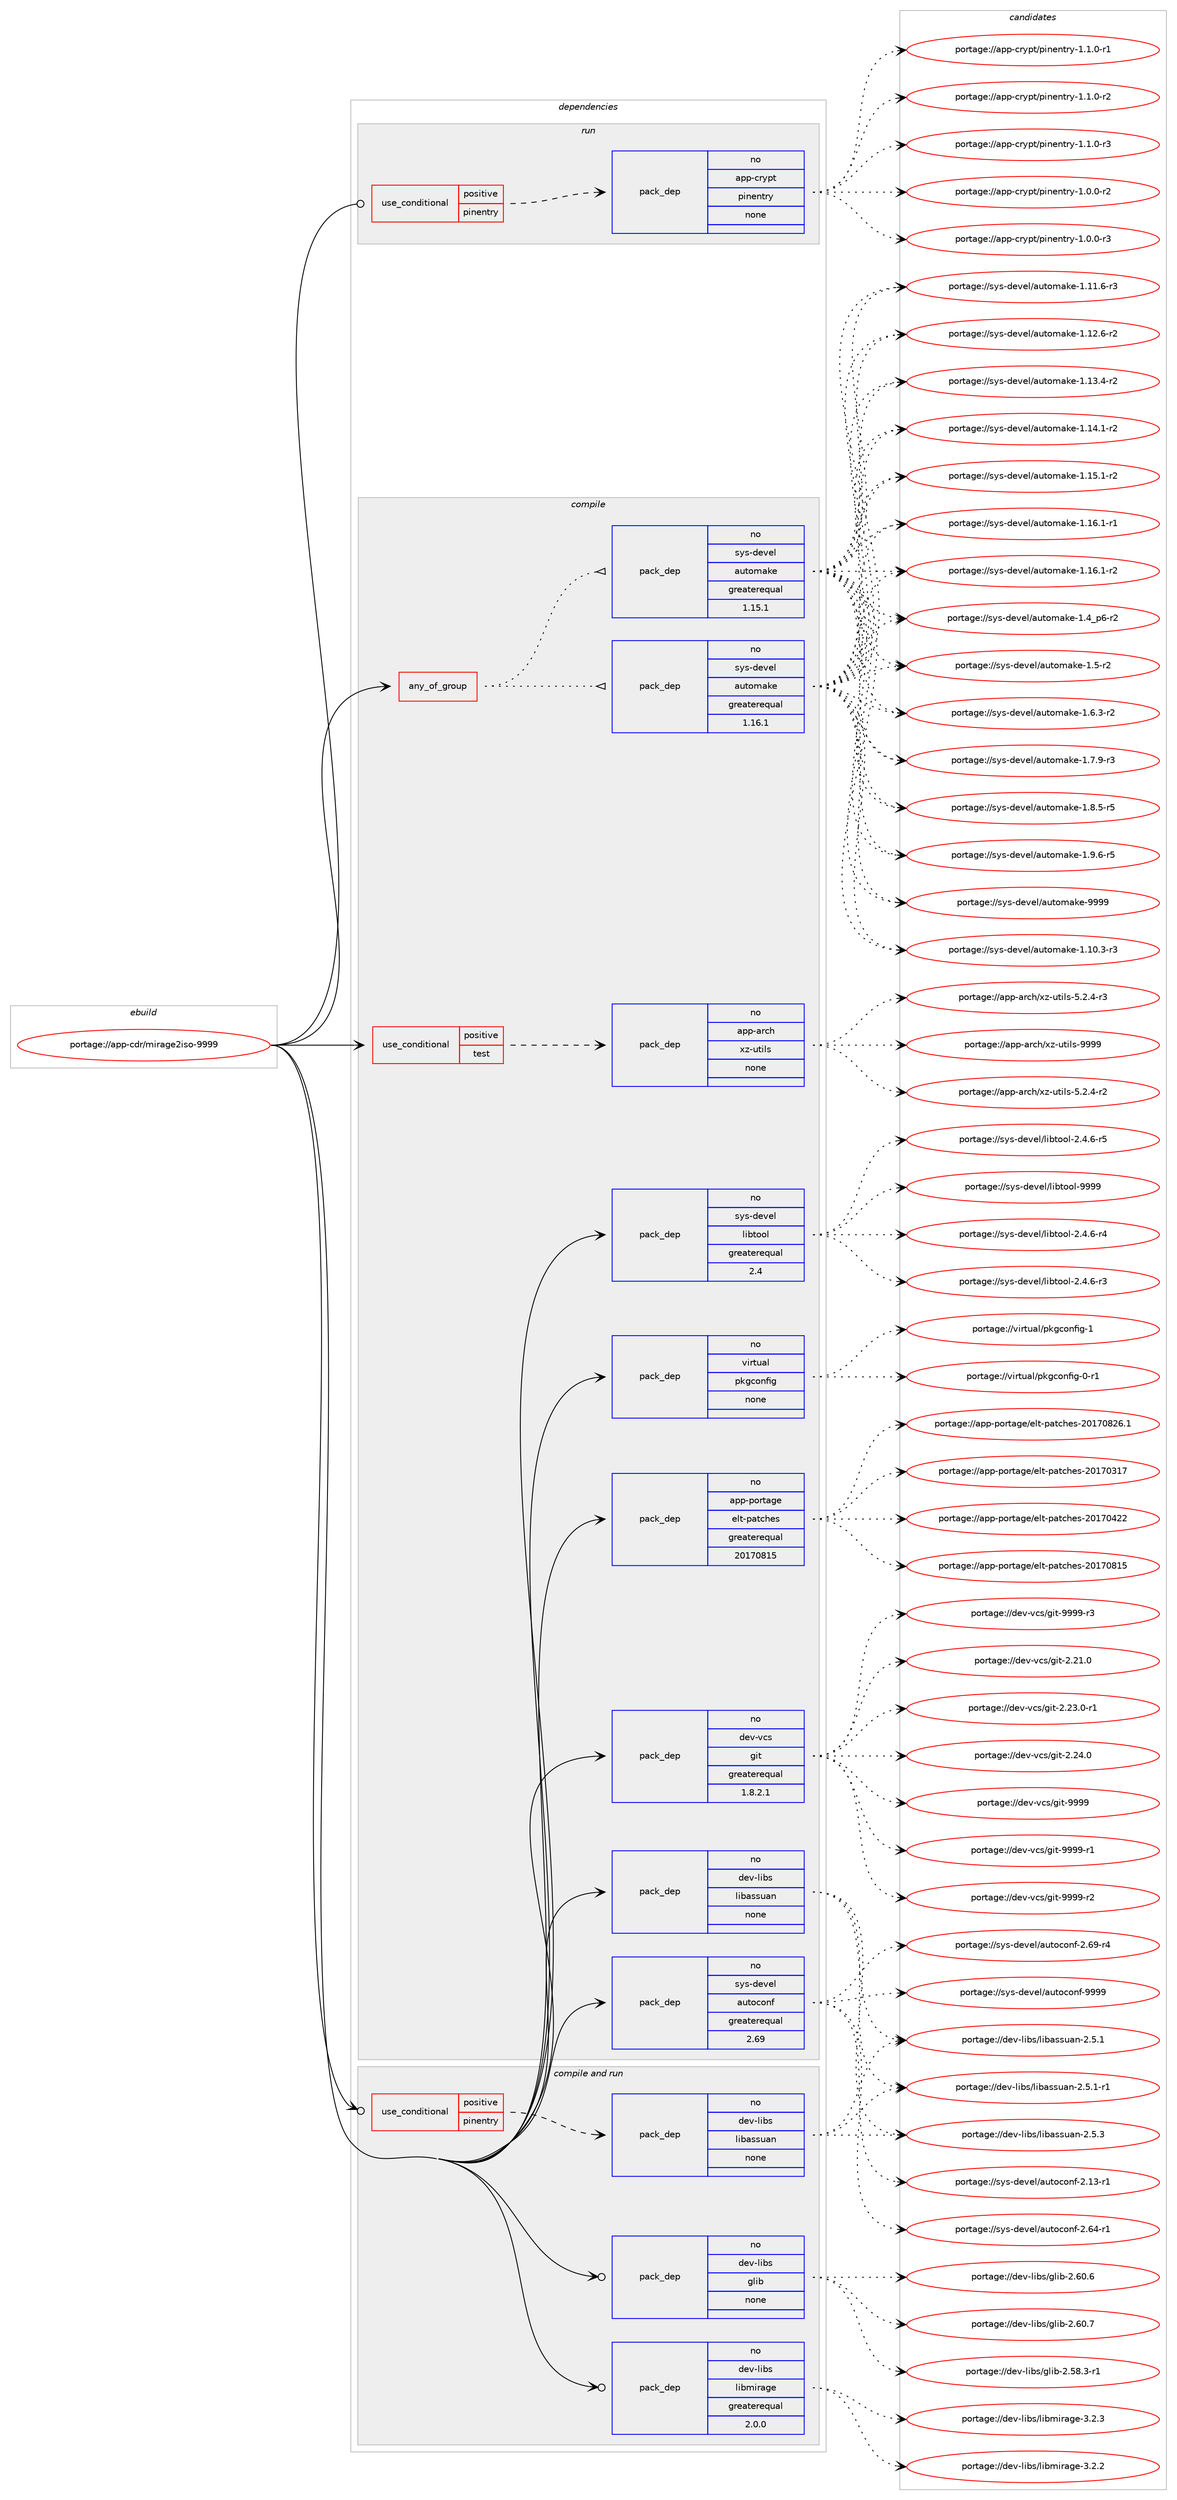 digraph prolog {

# *************
# Graph options
# *************

newrank=true;
concentrate=true;
compound=true;
graph [rankdir=LR,fontname=Helvetica,fontsize=10,ranksep=1.5];#, ranksep=2.5, nodesep=0.2];
edge  [arrowhead=vee];
node  [fontname=Helvetica,fontsize=10];

# **********
# The ebuild
# **********

subgraph cluster_leftcol {
color=gray;
rank=same;
label=<<i>ebuild</i>>;
id [label="portage://app-cdr/mirage2iso-9999", color=red, width=4, href="../app-cdr/mirage2iso-9999.svg"];
}

# ****************
# The dependencies
# ****************

subgraph cluster_midcol {
color=gray;
label=<<i>dependencies</i>>;
subgraph cluster_compile {
fillcolor="#eeeeee";
style=filled;
label=<<i>compile</i>>;
subgraph any192 {
dependency11692 [label=<<TABLE BORDER="0" CELLBORDER="1" CELLSPACING="0" CELLPADDING="4"><TR><TD CELLPADDING="10">any_of_group</TD></TR></TABLE>>, shape=none, color=red];subgraph pack8405 {
dependency11693 [label=<<TABLE BORDER="0" CELLBORDER="1" CELLSPACING="0" CELLPADDING="4" WIDTH="220"><TR><TD ROWSPAN="6" CELLPADDING="30">pack_dep</TD></TR><TR><TD WIDTH="110">no</TD></TR><TR><TD>sys-devel</TD></TR><TR><TD>automake</TD></TR><TR><TD>greaterequal</TD></TR><TR><TD>1.16.1</TD></TR></TABLE>>, shape=none, color=blue];
}
dependency11692:e -> dependency11693:w [weight=20,style="dotted",arrowhead="oinv"];
subgraph pack8406 {
dependency11694 [label=<<TABLE BORDER="0" CELLBORDER="1" CELLSPACING="0" CELLPADDING="4" WIDTH="220"><TR><TD ROWSPAN="6" CELLPADDING="30">pack_dep</TD></TR><TR><TD WIDTH="110">no</TD></TR><TR><TD>sys-devel</TD></TR><TR><TD>automake</TD></TR><TR><TD>greaterequal</TD></TR><TR><TD>1.15.1</TD></TR></TABLE>>, shape=none, color=blue];
}
dependency11692:e -> dependency11694:w [weight=20,style="dotted",arrowhead="oinv"];
}
id:e -> dependency11692:w [weight=20,style="solid",arrowhead="vee"];
subgraph cond3094 {
dependency11695 [label=<<TABLE BORDER="0" CELLBORDER="1" CELLSPACING="0" CELLPADDING="4"><TR><TD ROWSPAN="3" CELLPADDING="10">use_conditional</TD></TR><TR><TD>positive</TD></TR><TR><TD>test</TD></TR></TABLE>>, shape=none, color=red];
subgraph pack8407 {
dependency11696 [label=<<TABLE BORDER="0" CELLBORDER="1" CELLSPACING="0" CELLPADDING="4" WIDTH="220"><TR><TD ROWSPAN="6" CELLPADDING="30">pack_dep</TD></TR><TR><TD WIDTH="110">no</TD></TR><TR><TD>app-arch</TD></TR><TR><TD>xz-utils</TD></TR><TR><TD>none</TD></TR><TR><TD></TD></TR></TABLE>>, shape=none, color=blue];
}
dependency11695:e -> dependency11696:w [weight=20,style="dashed",arrowhead="vee"];
}
id:e -> dependency11695:w [weight=20,style="solid",arrowhead="vee"];
subgraph pack8408 {
dependency11697 [label=<<TABLE BORDER="0" CELLBORDER="1" CELLSPACING="0" CELLPADDING="4" WIDTH="220"><TR><TD ROWSPAN="6" CELLPADDING="30">pack_dep</TD></TR><TR><TD WIDTH="110">no</TD></TR><TR><TD>app-portage</TD></TR><TR><TD>elt-patches</TD></TR><TR><TD>greaterequal</TD></TR><TR><TD>20170815</TD></TR></TABLE>>, shape=none, color=blue];
}
id:e -> dependency11697:w [weight=20,style="solid",arrowhead="vee"];
subgraph pack8409 {
dependency11698 [label=<<TABLE BORDER="0" CELLBORDER="1" CELLSPACING="0" CELLPADDING="4" WIDTH="220"><TR><TD ROWSPAN="6" CELLPADDING="30">pack_dep</TD></TR><TR><TD WIDTH="110">no</TD></TR><TR><TD>dev-libs</TD></TR><TR><TD>libassuan</TD></TR><TR><TD>none</TD></TR><TR><TD></TD></TR></TABLE>>, shape=none, color=blue];
}
id:e -> dependency11698:w [weight=20,style="solid",arrowhead="vee"];
subgraph pack8410 {
dependency11699 [label=<<TABLE BORDER="0" CELLBORDER="1" CELLSPACING="0" CELLPADDING="4" WIDTH="220"><TR><TD ROWSPAN="6" CELLPADDING="30">pack_dep</TD></TR><TR><TD WIDTH="110">no</TD></TR><TR><TD>dev-vcs</TD></TR><TR><TD>git</TD></TR><TR><TD>greaterequal</TD></TR><TR><TD>1.8.2.1</TD></TR></TABLE>>, shape=none, color=blue];
}
id:e -> dependency11699:w [weight=20,style="solid",arrowhead="vee"];
subgraph pack8411 {
dependency11700 [label=<<TABLE BORDER="0" CELLBORDER="1" CELLSPACING="0" CELLPADDING="4" WIDTH="220"><TR><TD ROWSPAN="6" CELLPADDING="30">pack_dep</TD></TR><TR><TD WIDTH="110">no</TD></TR><TR><TD>sys-devel</TD></TR><TR><TD>autoconf</TD></TR><TR><TD>greaterequal</TD></TR><TR><TD>2.69</TD></TR></TABLE>>, shape=none, color=blue];
}
id:e -> dependency11700:w [weight=20,style="solid",arrowhead="vee"];
subgraph pack8412 {
dependency11701 [label=<<TABLE BORDER="0" CELLBORDER="1" CELLSPACING="0" CELLPADDING="4" WIDTH="220"><TR><TD ROWSPAN="6" CELLPADDING="30">pack_dep</TD></TR><TR><TD WIDTH="110">no</TD></TR><TR><TD>sys-devel</TD></TR><TR><TD>libtool</TD></TR><TR><TD>greaterequal</TD></TR><TR><TD>2.4</TD></TR></TABLE>>, shape=none, color=blue];
}
id:e -> dependency11701:w [weight=20,style="solid",arrowhead="vee"];
subgraph pack8413 {
dependency11702 [label=<<TABLE BORDER="0" CELLBORDER="1" CELLSPACING="0" CELLPADDING="4" WIDTH="220"><TR><TD ROWSPAN="6" CELLPADDING="30">pack_dep</TD></TR><TR><TD WIDTH="110">no</TD></TR><TR><TD>virtual</TD></TR><TR><TD>pkgconfig</TD></TR><TR><TD>none</TD></TR><TR><TD></TD></TR></TABLE>>, shape=none, color=blue];
}
id:e -> dependency11702:w [weight=20,style="solid",arrowhead="vee"];
}
subgraph cluster_compileandrun {
fillcolor="#eeeeee";
style=filled;
label=<<i>compile and run</i>>;
subgraph cond3095 {
dependency11703 [label=<<TABLE BORDER="0" CELLBORDER="1" CELLSPACING="0" CELLPADDING="4"><TR><TD ROWSPAN="3" CELLPADDING="10">use_conditional</TD></TR><TR><TD>positive</TD></TR><TR><TD>pinentry</TD></TR></TABLE>>, shape=none, color=red];
subgraph pack8414 {
dependency11704 [label=<<TABLE BORDER="0" CELLBORDER="1" CELLSPACING="0" CELLPADDING="4" WIDTH="220"><TR><TD ROWSPAN="6" CELLPADDING="30">pack_dep</TD></TR><TR><TD WIDTH="110">no</TD></TR><TR><TD>dev-libs</TD></TR><TR><TD>libassuan</TD></TR><TR><TD>none</TD></TR><TR><TD></TD></TR></TABLE>>, shape=none, color=blue];
}
dependency11703:e -> dependency11704:w [weight=20,style="dashed",arrowhead="vee"];
}
id:e -> dependency11703:w [weight=20,style="solid",arrowhead="odotvee"];
subgraph pack8415 {
dependency11705 [label=<<TABLE BORDER="0" CELLBORDER="1" CELLSPACING="0" CELLPADDING="4" WIDTH="220"><TR><TD ROWSPAN="6" CELLPADDING="30">pack_dep</TD></TR><TR><TD WIDTH="110">no</TD></TR><TR><TD>dev-libs</TD></TR><TR><TD>glib</TD></TR><TR><TD>none</TD></TR><TR><TD></TD></TR></TABLE>>, shape=none, color=blue];
}
id:e -> dependency11705:w [weight=20,style="solid",arrowhead="odotvee"];
subgraph pack8416 {
dependency11706 [label=<<TABLE BORDER="0" CELLBORDER="1" CELLSPACING="0" CELLPADDING="4" WIDTH="220"><TR><TD ROWSPAN="6" CELLPADDING="30">pack_dep</TD></TR><TR><TD WIDTH="110">no</TD></TR><TR><TD>dev-libs</TD></TR><TR><TD>libmirage</TD></TR><TR><TD>greaterequal</TD></TR><TR><TD>2.0.0</TD></TR></TABLE>>, shape=none, color=blue];
}
id:e -> dependency11706:w [weight=20,style="solid",arrowhead="odotvee"];
}
subgraph cluster_run {
fillcolor="#eeeeee";
style=filled;
label=<<i>run</i>>;
subgraph cond3096 {
dependency11707 [label=<<TABLE BORDER="0" CELLBORDER="1" CELLSPACING="0" CELLPADDING="4"><TR><TD ROWSPAN="3" CELLPADDING="10">use_conditional</TD></TR><TR><TD>positive</TD></TR><TR><TD>pinentry</TD></TR></TABLE>>, shape=none, color=red];
subgraph pack8417 {
dependency11708 [label=<<TABLE BORDER="0" CELLBORDER="1" CELLSPACING="0" CELLPADDING="4" WIDTH="220"><TR><TD ROWSPAN="6" CELLPADDING="30">pack_dep</TD></TR><TR><TD WIDTH="110">no</TD></TR><TR><TD>app-crypt</TD></TR><TR><TD>pinentry</TD></TR><TR><TD>none</TD></TR><TR><TD></TD></TR></TABLE>>, shape=none, color=blue];
}
dependency11707:e -> dependency11708:w [weight=20,style="dashed",arrowhead="vee"];
}
id:e -> dependency11707:w [weight=20,style="solid",arrowhead="odot"];
}
}

# **************
# The candidates
# **************

subgraph cluster_choices {
rank=same;
color=gray;
label=<<i>candidates</i>>;

subgraph choice8405 {
color=black;
nodesep=1;
choiceportage11512111545100101118101108479711711611110997107101454946494846514511451 [label="portage://sys-devel/automake-1.10.3-r3", color=red, width=4,href="../sys-devel/automake-1.10.3-r3.svg"];
choiceportage11512111545100101118101108479711711611110997107101454946494946544511451 [label="portage://sys-devel/automake-1.11.6-r3", color=red, width=4,href="../sys-devel/automake-1.11.6-r3.svg"];
choiceportage11512111545100101118101108479711711611110997107101454946495046544511450 [label="portage://sys-devel/automake-1.12.6-r2", color=red, width=4,href="../sys-devel/automake-1.12.6-r2.svg"];
choiceportage11512111545100101118101108479711711611110997107101454946495146524511450 [label="portage://sys-devel/automake-1.13.4-r2", color=red, width=4,href="../sys-devel/automake-1.13.4-r2.svg"];
choiceportage11512111545100101118101108479711711611110997107101454946495246494511450 [label="portage://sys-devel/automake-1.14.1-r2", color=red, width=4,href="../sys-devel/automake-1.14.1-r2.svg"];
choiceportage11512111545100101118101108479711711611110997107101454946495346494511450 [label="portage://sys-devel/automake-1.15.1-r2", color=red, width=4,href="../sys-devel/automake-1.15.1-r2.svg"];
choiceportage11512111545100101118101108479711711611110997107101454946495446494511449 [label="portage://sys-devel/automake-1.16.1-r1", color=red, width=4,href="../sys-devel/automake-1.16.1-r1.svg"];
choiceportage11512111545100101118101108479711711611110997107101454946495446494511450 [label="portage://sys-devel/automake-1.16.1-r2", color=red, width=4,href="../sys-devel/automake-1.16.1-r2.svg"];
choiceportage115121115451001011181011084797117116111109971071014549465295112544511450 [label="portage://sys-devel/automake-1.4_p6-r2", color=red, width=4,href="../sys-devel/automake-1.4_p6-r2.svg"];
choiceportage11512111545100101118101108479711711611110997107101454946534511450 [label="portage://sys-devel/automake-1.5-r2", color=red, width=4,href="../sys-devel/automake-1.5-r2.svg"];
choiceportage115121115451001011181011084797117116111109971071014549465446514511450 [label="portage://sys-devel/automake-1.6.3-r2", color=red, width=4,href="../sys-devel/automake-1.6.3-r2.svg"];
choiceportage115121115451001011181011084797117116111109971071014549465546574511451 [label="portage://sys-devel/automake-1.7.9-r3", color=red, width=4,href="../sys-devel/automake-1.7.9-r3.svg"];
choiceportage115121115451001011181011084797117116111109971071014549465646534511453 [label="portage://sys-devel/automake-1.8.5-r5", color=red, width=4,href="../sys-devel/automake-1.8.5-r5.svg"];
choiceportage115121115451001011181011084797117116111109971071014549465746544511453 [label="portage://sys-devel/automake-1.9.6-r5", color=red, width=4,href="../sys-devel/automake-1.9.6-r5.svg"];
choiceportage115121115451001011181011084797117116111109971071014557575757 [label="portage://sys-devel/automake-9999", color=red, width=4,href="../sys-devel/automake-9999.svg"];
dependency11693:e -> choiceportage11512111545100101118101108479711711611110997107101454946494846514511451:w [style=dotted,weight="100"];
dependency11693:e -> choiceportage11512111545100101118101108479711711611110997107101454946494946544511451:w [style=dotted,weight="100"];
dependency11693:e -> choiceportage11512111545100101118101108479711711611110997107101454946495046544511450:w [style=dotted,weight="100"];
dependency11693:e -> choiceportage11512111545100101118101108479711711611110997107101454946495146524511450:w [style=dotted,weight="100"];
dependency11693:e -> choiceportage11512111545100101118101108479711711611110997107101454946495246494511450:w [style=dotted,weight="100"];
dependency11693:e -> choiceportage11512111545100101118101108479711711611110997107101454946495346494511450:w [style=dotted,weight="100"];
dependency11693:e -> choiceportage11512111545100101118101108479711711611110997107101454946495446494511449:w [style=dotted,weight="100"];
dependency11693:e -> choiceportage11512111545100101118101108479711711611110997107101454946495446494511450:w [style=dotted,weight="100"];
dependency11693:e -> choiceportage115121115451001011181011084797117116111109971071014549465295112544511450:w [style=dotted,weight="100"];
dependency11693:e -> choiceportage11512111545100101118101108479711711611110997107101454946534511450:w [style=dotted,weight="100"];
dependency11693:e -> choiceportage115121115451001011181011084797117116111109971071014549465446514511450:w [style=dotted,weight="100"];
dependency11693:e -> choiceportage115121115451001011181011084797117116111109971071014549465546574511451:w [style=dotted,weight="100"];
dependency11693:e -> choiceportage115121115451001011181011084797117116111109971071014549465646534511453:w [style=dotted,weight="100"];
dependency11693:e -> choiceportage115121115451001011181011084797117116111109971071014549465746544511453:w [style=dotted,weight="100"];
dependency11693:e -> choiceportage115121115451001011181011084797117116111109971071014557575757:w [style=dotted,weight="100"];
}
subgraph choice8406 {
color=black;
nodesep=1;
choiceportage11512111545100101118101108479711711611110997107101454946494846514511451 [label="portage://sys-devel/automake-1.10.3-r3", color=red, width=4,href="../sys-devel/automake-1.10.3-r3.svg"];
choiceportage11512111545100101118101108479711711611110997107101454946494946544511451 [label="portage://sys-devel/automake-1.11.6-r3", color=red, width=4,href="../sys-devel/automake-1.11.6-r3.svg"];
choiceportage11512111545100101118101108479711711611110997107101454946495046544511450 [label="portage://sys-devel/automake-1.12.6-r2", color=red, width=4,href="../sys-devel/automake-1.12.6-r2.svg"];
choiceportage11512111545100101118101108479711711611110997107101454946495146524511450 [label="portage://sys-devel/automake-1.13.4-r2", color=red, width=4,href="../sys-devel/automake-1.13.4-r2.svg"];
choiceportage11512111545100101118101108479711711611110997107101454946495246494511450 [label="portage://sys-devel/automake-1.14.1-r2", color=red, width=4,href="../sys-devel/automake-1.14.1-r2.svg"];
choiceportage11512111545100101118101108479711711611110997107101454946495346494511450 [label="portage://sys-devel/automake-1.15.1-r2", color=red, width=4,href="../sys-devel/automake-1.15.1-r2.svg"];
choiceportage11512111545100101118101108479711711611110997107101454946495446494511449 [label="portage://sys-devel/automake-1.16.1-r1", color=red, width=4,href="../sys-devel/automake-1.16.1-r1.svg"];
choiceportage11512111545100101118101108479711711611110997107101454946495446494511450 [label="portage://sys-devel/automake-1.16.1-r2", color=red, width=4,href="../sys-devel/automake-1.16.1-r2.svg"];
choiceportage115121115451001011181011084797117116111109971071014549465295112544511450 [label="portage://sys-devel/automake-1.4_p6-r2", color=red, width=4,href="../sys-devel/automake-1.4_p6-r2.svg"];
choiceportage11512111545100101118101108479711711611110997107101454946534511450 [label="portage://sys-devel/automake-1.5-r2", color=red, width=4,href="../sys-devel/automake-1.5-r2.svg"];
choiceportage115121115451001011181011084797117116111109971071014549465446514511450 [label="portage://sys-devel/automake-1.6.3-r2", color=red, width=4,href="../sys-devel/automake-1.6.3-r2.svg"];
choiceportage115121115451001011181011084797117116111109971071014549465546574511451 [label="portage://sys-devel/automake-1.7.9-r3", color=red, width=4,href="../sys-devel/automake-1.7.9-r3.svg"];
choiceportage115121115451001011181011084797117116111109971071014549465646534511453 [label="portage://sys-devel/automake-1.8.5-r5", color=red, width=4,href="../sys-devel/automake-1.8.5-r5.svg"];
choiceportage115121115451001011181011084797117116111109971071014549465746544511453 [label="portage://sys-devel/automake-1.9.6-r5", color=red, width=4,href="../sys-devel/automake-1.9.6-r5.svg"];
choiceportage115121115451001011181011084797117116111109971071014557575757 [label="portage://sys-devel/automake-9999", color=red, width=4,href="../sys-devel/automake-9999.svg"];
dependency11694:e -> choiceportage11512111545100101118101108479711711611110997107101454946494846514511451:w [style=dotted,weight="100"];
dependency11694:e -> choiceportage11512111545100101118101108479711711611110997107101454946494946544511451:w [style=dotted,weight="100"];
dependency11694:e -> choiceportage11512111545100101118101108479711711611110997107101454946495046544511450:w [style=dotted,weight="100"];
dependency11694:e -> choiceportage11512111545100101118101108479711711611110997107101454946495146524511450:w [style=dotted,weight="100"];
dependency11694:e -> choiceportage11512111545100101118101108479711711611110997107101454946495246494511450:w [style=dotted,weight="100"];
dependency11694:e -> choiceportage11512111545100101118101108479711711611110997107101454946495346494511450:w [style=dotted,weight="100"];
dependency11694:e -> choiceportage11512111545100101118101108479711711611110997107101454946495446494511449:w [style=dotted,weight="100"];
dependency11694:e -> choiceportage11512111545100101118101108479711711611110997107101454946495446494511450:w [style=dotted,weight="100"];
dependency11694:e -> choiceportage115121115451001011181011084797117116111109971071014549465295112544511450:w [style=dotted,weight="100"];
dependency11694:e -> choiceportage11512111545100101118101108479711711611110997107101454946534511450:w [style=dotted,weight="100"];
dependency11694:e -> choiceportage115121115451001011181011084797117116111109971071014549465446514511450:w [style=dotted,weight="100"];
dependency11694:e -> choiceportage115121115451001011181011084797117116111109971071014549465546574511451:w [style=dotted,weight="100"];
dependency11694:e -> choiceportage115121115451001011181011084797117116111109971071014549465646534511453:w [style=dotted,weight="100"];
dependency11694:e -> choiceportage115121115451001011181011084797117116111109971071014549465746544511453:w [style=dotted,weight="100"];
dependency11694:e -> choiceportage115121115451001011181011084797117116111109971071014557575757:w [style=dotted,weight="100"];
}
subgraph choice8407 {
color=black;
nodesep=1;
choiceportage9711211245971149910447120122451171161051081154553465046524511450 [label="portage://app-arch/xz-utils-5.2.4-r2", color=red, width=4,href="../app-arch/xz-utils-5.2.4-r2.svg"];
choiceportage9711211245971149910447120122451171161051081154553465046524511451 [label="portage://app-arch/xz-utils-5.2.4-r3", color=red, width=4,href="../app-arch/xz-utils-5.2.4-r3.svg"];
choiceportage9711211245971149910447120122451171161051081154557575757 [label="portage://app-arch/xz-utils-9999", color=red, width=4,href="../app-arch/xz-utils-9999.svg"];
dependency11696:e -> choiceportage9711211245971149910447120122451171161051081154553465046524511450:w [style=dotted,weight="100"];
dependency11696:e -> choiceportage9711211245971149910447120122451171161051081154553465046524511451:w [style=dotted,weight="100"];
dependency11696:e -> choiceportage9711211245971149910447120122451171161051081154557575757:w [style=dotted,weight="100"];
}
subgraph choice8408 {
color=black;
nodesep=1;
choiceportage97112112451121111141169710310147101108116451129711699104101115455048495548514955 [label="portage://app-portage/elt-patches-20170317", color=red, width=4,href="../app-portage/elt-patches-20170317.svg"];
choiceportage97112112451121111141169710310147101108116451129711699104101115455048495548525050 [label="portage://app-portage/elt-patches-20170422", color=red, width=4,href="../app-portage/elt-patches-20170422.svg"];
choiceportage97112112451121111141169710310147101108116451129711699104101115455048495548564953 [label="portage://app-portage/elt-patches-20170815", color=red, width=4,href="../app-portage/elt-patches-20170815.svg"];
choiceportage971121124511211111411697103101471011081164511297116991041011154550484955485650544649 [label="portage://app-portage/elt-patches-20170826.1", color=red, width=4,href="../app-portage/elt-patches-20170826.1.svg"];
dependency11697:e -> choiceportage97112112451121111141169710310147101108116451129711699104101115455048495548514955:w [style=dotted,weight="100"];
dependency11697:e -> choiceportage97112112451121111141169710310147101108116451129711699104101115455048495548525050:w [style=dotted,weight="100"];
dependency11697:e -> choiceportage97112112451121111141169710310147101108116451129711699104101115455048495548564953:w [style=dotted,weight="100"];
dependency11697:e -> choiceportage971121124511211111411697103101471011081164511297116991041011154550484955485650544649:w [style=dotted,weight="100"];
}
subgraph choice8409 {
color=black;
nodesep=1;
choiceportage100101118451081059811547108105989711511511797110455046534649 [label="portage://dev-libs/libassuan-2.5.1", color=red, width=4,href="../dev-libs/libassuan-2.5.1.svg"];
choiceportage1001011184510810598115471081059897115115117971104550465346494511449 [label="portage://dev-libs/libassuan-2.5.1-r1", color=red, width=4,href="../dev-libs/libassuan-2.5.1-r1.svg"];
choiceportage100101118451081059811547108105989711511511797110455046534651 [label="portage://dev-libs/libassuan-2.5.3", color=red, width=4,href="../dev-libs/libassuan-2.5.3.svg"];
dependency11698:e -> choiceportage100101118451081059811547108105989711511511797110455046534649:w [style=dotted,weight="100"];
dependency11698:e -> choiceportage1001011184510810598115471081059897115115117971104550465346494511449:w [style=dotted,weight="100"];
dependency11698:e -> choiceportage100101118451081059811547108105989711511511797110455046534651:w [style=dotted,weight="100"];
}
subgraph choice8410 {
color=black;
nodesep=1;
choiceportage10010111845118991154710310511645504650494648 [label="portage://dev-vcs/git-2.21.0", color=red, width=4,href="../dev-vcs/git-2.21.0.svg"];
choiceportage100101118451189911547103105116455046505146484511449 [label="portage://dev-vcs/git-2.23.0-r1", color=red, width=4,href="../dev-vcs/git-2.23.0-r1.svg"];
choiceportage10010111845118991154710310511645504650524648 [label="portage://dev-vcs/git-2.24.0", color=red, width=4,href="../dev-vcs/git-2.24.0.svg"];
choiceportage1001011184511899115471031051164557575757 [label="portage://dev-vcs/git-9999", color=red, width=4,href="../dev-vcs/git-9999.svg"];
choiceportage10010111845118991154710310511645575757574511449 [label="portage://dev-vcs/git-9999-r1", color=red, width=4,href="../dev-vcs/git-9999-r1.svg"];
choiceportage10010111845118991154710310511645575757574511450 [label="portage://dev-vcs/git-9999-r2", color=red, width=4,href="../dev-vcs/git-9999-r2.svg"];
choiceportage10010111845118991154710310511645575757574511451 [label="portage://dev-vcs/git-9999-r3", color=red, width=4,href="../dev-vcs/git-9999-r3.svg"];
dependency11699:e -> choiceportage10010111845118991154710310511645504650494648:w [style=dotted,weight="100"];
dependency11699:e -> choiceportage100101118451189911547103105116455046505146484511449:w [style=dotted,weight="100"];
dependency11699:e -> choiceportage10010111845118991154710310511645504650524648:w [style=dotted,weight="100"];
dependency11699:e -> choiceportage1001011184511899115471031051164557575757:w [style=dotted,weight="100"];
dependency11699:e -> choiceportage10010111845118991154710310511645575757574511449:w [style=dotted,weight="100"];
dependency11699:e -> choiceportage10010111845118991154710310511645575757574511450:w [style=dotted,weight="100"];
dependency11699:e -> choiceportage10010111845118991154710310511645575757574511451:w [style=dotted,weight="100"];
}
subgraph choice8411 {
color=black;
nodesep=1;
choiceportage1151211154510010111810110847971171161119911111010245504649514511449 [label="portage://sys-devel/autoconf-2.13-r1", color=red, width=4,href="../sys-devel/autoconf-2.13-r1.svg"];
choiceportage1151211154510010111810110847971171161119911111010245504654524511449 [label="portage://sys-devel/autoconf-2.64-r1", color=red, width=4,href="../sys-devel/autoconf-2.64-r1.svg"];
choiceportage1151211154510010111810110847971171161119911111010245504654574511452 [label="portage://sys-devel/autoconf-2.69-r4", color=red, width=4,href="../sys-devel/autoconf-2.69-r4.svg"];
choiceportage115121115451001011181011084797117116111991111101024557575757 [label="portage://sys-devel/autoconf-9999", color=red, width=4,href="../sys-devel/autoconf-9999.svg"];
dependency11700:e -> choiceportage1151211154510010111810110847971171161119911111010245504649514511449:w [style=dotted,weight="100"];
dependency11700:e -> choiceportage1151211154510010111810110847971171161119911111010245504654524511449:w [style=dotted,weight="100"];
dependency11700:e -> choiceportage1151211154510010111810110847971171161119911111010245504654574511452:w [style=dotted,weight="100"];
dependency11700:e -> choiceportage115121115451001011181011084797117116111991111101024557575757:w [style=dotted,weight="100"];
}
subgraph choice8412 {
color=black;
nodesep=1;
choiceportage1151211154510010111810110847108105981161111111084550465246544511451 [label="portage://sys-devel/libtool-2.4.6-r3", color=red, width=4,href="../sys-devel/libtool-2.4.6-r3.svg"];
choiceportage1151211154510010111810110847108105981161111111084550465246544511452 [label="portage://sys-devel/libtool-2.4.6-r4", color=red, width=4,href="../sys-devel/libtool-2.4.6-r4.svg"];
choiceportage1151211154510010111810110847108105981161111111084550465246544511453 [label="portage://sys-devel/libtool-2.4.6-r5", color=red, width=4,href="../sys-devel/libtool-2.4.6-r5.svg"];
choiceportage1151211154510010111810110847108105981161111111084557575757 [label="portage://sys-devel/libtool-9999", color=red, width=4,href="../sys-devel/libtool-9999.svg"];
dependency11701:e -> choiceportage1151211154510010111810110847108105981161111111084550465246544511451:w [style=dotted,weight="100"];
dependency11701:e -> choiceportage1151211154510010111810110847108105981161111111084550465246544511452:w [style=dotted,weight="100"];
dependency11701:e -> choiceportage1151211154510010111810110847108105981161111111084550465246544511453:w [style=dotted,weight="100"];
dependency11701:e -> choiceportage1151211154510010111810110847108105981161111111084557575757:w [style=dotted,weight="100"];
}
subgraph choice8413 {
color=black;
nodesep=1;
choiceportage11810511411611797108471121071039911111010210510345484511449 [label="portage://virtual/pkgconfig-0-r1", color=red, width=4,href="../virtual/pkgconfig-0-r1.svg"];
choiceportage1181051141161179710847112107103991111101021051034549 [label="portage://virtual/pkgconfig-1", color=red, width=4,href="../virtual/pkgconfig-1.svg"];
dependency11702:e -> choiceportage11810511411611797108471121071039911111010210510345484511449:w [style=dotted,weight="100"];
dependency11702:e -> choiceportage1181051141161179710847112107103991111101021051034549:w [style=dotted,weight="100"];
}
subgraph choice8414 {
color=black;
nodesep=1;
choiceportage100101118451081059811547108105989711511511797110455046534649 [label="portage://dev-libs/libassuan-2.5.1", color=red, width=4,href="../dev-libs/libassuan-2.5.1.svg"];
choiceportage1001011184510810598115471081059897115115117971104550465346494511449 [label="portage://dev-libs/libassuan-2.5.1-r1", color=red, width=4,href="../dev-libs/libassuan-2.5.1-r1.svg"];
choiceportage100101118451081059811547108105989711511511797110455046534651 [label="portage://dev-libs/libassuan-2.5.3", color=red, width=4,href="../dev-libs/libassuan-2.5.3.svg"];
dependency11704:e -> choiceportage100101118451081059811547108105989711511511797110455046534649:w [style=dotted,weight="100"];
dependency11704:e -> choiceportage1001011184510810598115471081059897115115117971104550465346494511449:w [style=dotted,weight="100"];
dependency11704:e -> choiceportage100101118451081059811547108105989711511511797110455046534651:w [style=dotted,weight="100"];
}
subgraph choice8415 {
color=black;
nodesep=1;
choiceportage10010111845108105981154710310810598455046535646514511449 [label="portage://dev-libs/glib-2.58.3-r1", color=red, width=4,href="../dev-libs/glib-2.58.3-r1.svg"];
choiceportage1001011184510810598115471031081059845504654484654 [label="portage://dev-libs/glib-2.60.6", color=red, width=4,href="../dev-libs/glib-2.60.6.svg"];
choiceportage1001011184510810598115471031081059845504654484655 [label="portage://dev-libs/glib-2.60.7", color=red, width=4,href="../dev-libs/glib-2.60.7.svg"];
dependency11705:e -> choiceportage10010111845108105981154710310810598455046535646514511449:w [style=dotted,weight="100"];
dependency11705:e -> choiceportage1001011184510810598115471031081059845504654484654:w [style=dotted,weight="100"];
dependency11705:e -> choiceportage1001011184510810598115471031081059845504654484655:w [style=dotted,weight="100"];
}
subgraph choice8416 {
color=black;
nodesep=1;
choiceportage1001011184510810598115471081059810910511497103101455146504650 [label="portage://dev-libs/libmirage-3.2.2", color=red, width=4,href="../dev-libs/libmirage-3.2.2.svg"];
choiceportage1001011184510810598115471081059810910511497103101455146504651 [label="portage://dev-libs/libmirage-3.2.3", color=red, width=4,href="../dev-libs/libmirage-3.2.3.svg"];
dependency11706:e -> choiceportage1001011184510810598115471081059810910511497103101455146504650:w [style=dotted,weight="100"];
dependency11706:e -> choiceportage1001011184510810598115471081059810910511497103101455146504651:w [style=dotted,weight="100"];
}
subgraph choice8417 {
color=black;
nodesep=1;
choiceportage971121124599114121112116471121051101011101161141214549464846484511450 [label="portage://app-crypt/pinentry-1.0.0-r2", color=red, width=4,href="../app-crypt/pinentry-1.0.0-r2.svg"];
choiceportage971121124599114121112116471121051101011101161141214549464846484511451 [label="portage://app-crypt/pinentry-1.0.0-r3", color=red, width=4,href="../app-crypt/pinentry-1.0.0-r3.svg"];
choiceportage971121124599114121112116471121051101011101161141214549464946484511449 [label="portage://app-crypt/pinentry-1.1.0-r1", color=red, width=4,href="../app-crypt/pinentry-1.1.0-r1.svg"];
choiceportage971121124599114121112116471121051101011101161141214549464946484511450 [label="portage://app-crypt/pinentry-1.1.0-r2", color=red, width=4,href="../app-crypt/pinentry-1.1.0-r2.svg"];
choiceportage971121124599114121112116471121051101011101161141214549464946484511451 [label="portage://app-crypt/pinentry-1.1.0-r3", color=red, width=4,href="../app-crypt/pinentry-1.1.0-r3.svg"];
dependency11708:e -> choiceportage971121124599114121112116471121051101011101161141214549464846484511450:w [style=dotted,weight="100"];
dependency11708:e -> choiceportage971121124599114121112116471121051101011101161141214549464846484511451:w [style=dotted,weight="100"];
dependency11708:e -> choiceportage971121124599114121112116471121051101011101161141214549464946484511449:w [style=dotted,weight="100"];
dependency11708:e -> choiceportage971121124599114121112116471121051101011101161141214549464946484511450:w [style=dotted,weight="100"];
dependency11708:e -> choiceportage971121124599114121112116471121051101011101161141214549464946484511451:w [style=dotted,weight="100"];
}
}

}
